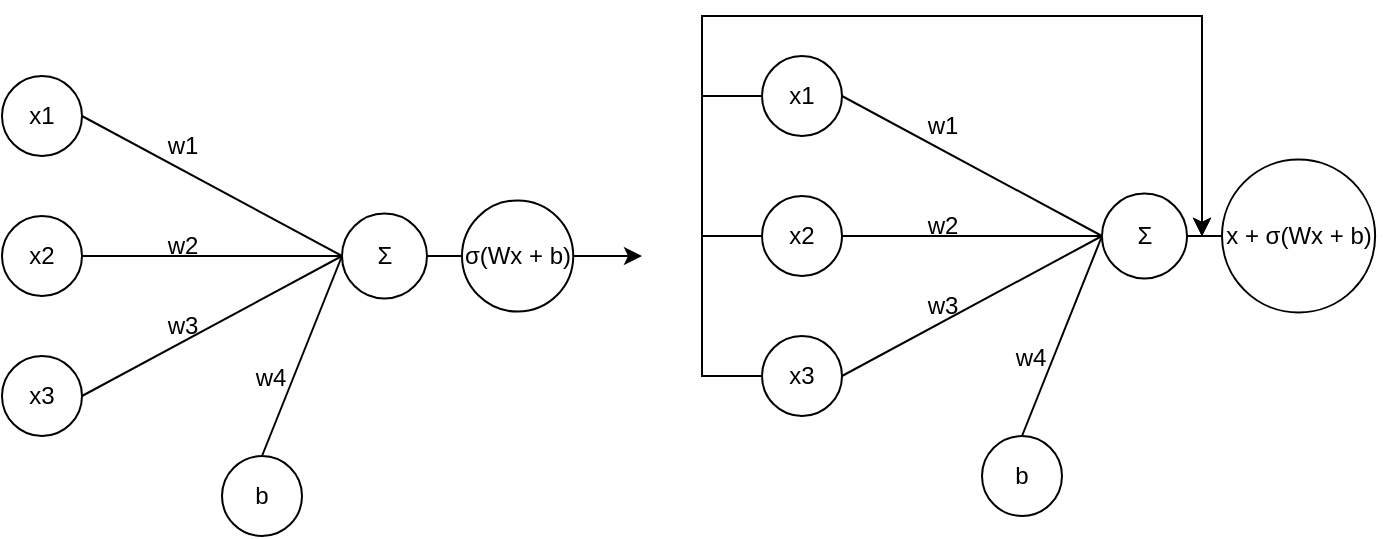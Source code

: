 <mxfile version="27.1.1">
  <diagram name="Page-1" id="qgjtkHOeFLeeyMpLybN0">
    <mxGraphModel dx="960" dy="493" grid="1" gridSize="10" guides="1" tooltips="1" connect="1" arrows="1" fold="1" page="1" pageScale="1" pageWidth="850" pageHeight="1100" math="0" shadow="0">
      <root>
        <mxCell id="0" />
        <mxCell id="1" parent="0" />
        <mxCell id="8wY-9UIG83ihLzjY41qd-6" style="rounded=0;orthogonalLoop=1;jettySize=auto;html=1;exitX=1;exitY=0.5;exitDx=0;exitDy=0;entryX=0;entryY=0.5;entryDx=0;entryDy=0;endArrow=none;endFill=1;startFill=0;" edge="1" parent="1" source="8wY-9UIG83ihLzjY41qd-1" target="8wY-9UIG83ihLzjY41qd-4">
          <mxGeometry relative="1" as="geometry" />
        </mxCell>
        <mxCell id="8wY-9UIG83ihLzjY41qd-1" value="x1" style="ellipse;whiteSpace=wrap;html=1;aspect=fixed;" vertex="1" parent="1">
          <mxGeometry x="70" y="120" width="40" height="40" as="geometry" />
        </mxCell>
        <mxCell id="8wY-9UIG83ihLzjY41qd-7" style="edgeStyle=orthogonalEdgeStyle;rounded=0;orthogonalLoop=1;jettySize=auto;html=1;exitX=1;exitY=0.5;exitDx=0;exitDy=0;entryX=0;entryY=0.5;entryDx=0;entryDy=0;endArrow=none;endFill=1;startFill=0;" edge="1" parent="1" source="8wY-9UIG83ihLzjY41qd-2" target="8wY-9UIG83ihLzjY41qd-4">
          <mxGeometry relative="1" as="geometry" />
        </mxCell>
        <mxCell id="8wY-9UIG83ihLzjY41qd-2" value="x2" style="ellipse;whiteSpace=wrap;html=1;aspect=fixed;" vertex="1" parent="1">
          <mxGeometry x="70" y="190" width="40" height="40" as="geometry" />
        </mxCell>
        <mxCell id="8wY-9UIG83ihLzjY41qd-8" style="rounded=0;orthogonalLoop=1;jettySize=auto;html=1;exitX=1;exitY=0.5;exitDx=0;exitDy=0;entryX=0;entryY=0.5;entryDx=0;entryDy=0;endArrow=none;endFill=1;startFill=0;" edge="1" parent="1" source="8wY-9UIG83ihLzjY41qd-3" target="8wY-9UIG83ihLzjY41qd-4">
          <mxGeometry relative="1" as="geometry" />
        </mxCell>
        <mxCell id="8wY-9UIG83ihLzjY41qd-3" value="x3" style="ellipse;whiteSpace=wrap;html=1;aspect=fixed;" vertex="1" parent="1">
          <mxGeometry x="70" y="260" width="40" height="40" as="geometry" />
        </mxCell>
        <mxCell id="8wY-9UIG83ihLzjY41qd-43" value="" style="edgeStyle=orthogonalEdgeStyle;rounded=0;orthogonalLoop=1;jettySize=auto;html=1;" edge="1" parent="1" source="8wY-9UIG83ihLzjY41qd-4" target="8wY-9UIG83ihLzjY41qd-42">
          <mxGeometry relative="1" as="geometry" />
        </mxCell>
        <mxCell id="8wY-9UIG83ihLzjY41qd-4" value="Σ" style="ellipse;whiteSpace=wrap;html=1;aspect=fixed;" vertex="1" parent="1">
          <mxGeometry x="240" y="188.75" width="42.5" height="42.5" as="geometry" />
        </mxCell>
        <mxCell id="8wY-9UIG83ihLzjY41qd-10" value="w1" style="text;html=1;align=center;verticalAlign=middle;resizable=0;points=[];autosize=1;strokeColor=none;fillColor=none;" vertex="1" parent="1">
          <mxGeometry x="140" y="140" width="40" height="30" as="geometry" />
        </mxCell>
        <mxCell id="8wY-9UIG83ihLzjY41qd-11" value="w2" style="text;html=1;align=center;verticalAlign=middle;resizable=0;points=[];autosize=1;strokeColor=none;fillColor=none;" vertex="1" parent="1">
          <mxGeometry x="140" y="190" width="40" height="30" as="geometry" />
        </mxCell>
        <mxCell id="8wY-9UIG83ihLzjY41qd-12" value="w3" style="text;html=1;align=center;verticalAlign=middle;resizable=0;points=[];autosize=1;strokeColor=none;fillColor=none;" vertex="1" parent="1">
          <mxGeometry x="140" y="230" width="40" height="30" as="geometry" />
        </mxCell>
        <mxCell id="8wY-9UIG83ihLzjY41qd-26" style="rounded=0;orthogonalLoop=1;jettySize=auto;html=1;exitX=0.5;exitY=0;exitDx=0;exitDy=0;entryX=0;entryY=0.5;entryDx=0;entryDy=0;endArrow=none;endFill=1;startFill=0;" edge="1" parent="1" source="8wY-9UIG83ihLzjY41qd-25" target="8wY-9UIG83ihLzjY41qd-4">
          <mxGeometry relative="1" as="geometry" />
        </mxCell>
        <mxCell id="8wY-9UIG83ihLzjY41qd-25" value="b" style="ellipse;whiteSpace=wrap;html=1;aspect=fixed;" vertex="1" parent="1">
          <mxGeometry x="180" y="310" width="40" height="40" as="geometry" />
        </mxCell>
        <mxCell id="8wY-9UIG83ihLzjY41qd-27" value="w4" style="text;html=1;align=center;verticalAlign=middle;resizable=0;points=[];autosize=1;strokeColor=none;fillColor=none;" vertex="1" parent="1">
          <mxGeometry x="184" y="256" width="40" height="30" as="geometry" />
        </mxCell>
        <mxCell id="8wY-9UIG83ihLzjY41qd-44" style="edgeStyle=orthogonalEdgeStyle;rounded=0;orthogonalLoop=1;jettySize=auto;html=1;" edge="1" parent="1" source="8wY-9UIG83ihLzjY41qd-42">
          <mxGeometry relative="1" as="geometry">
            <mxPoint x="390" y="210" as="targetPoint" />
          </mxGeometry>
        </mxCell>
        <mxCell id="8wY-9UIG83ihLzjY41qd-42" value="σ(Wx + b)" style="ellipse;whiteSpace=wrap;html=1;aspect=fixed;" vertex="1" parent="1">
          <mxGeometry x="300" y="182.19" width="55.62" height="55.62" as="geometry" />
        </mxCell>
        <mxCell id="8wY-9UIG83ihLzjY41qd-77" style="rounded=0;orthogonalLoop=1;jettySize=auto;html=1;exitX=1;exitY=0.5;exitDx=0;exitDy=0;entryX=0;entryY=0.5;entryDx=0;entryDy=0;endArrow=none;endFill=1;startFill=0;" edge="1" parent="1" source="8wY-9UIG83ihLzjY41qd-78" target="8wY-9UIG83ihLzjY41qd-84">
          <mxGeometry relative="1" as="geometry" />
        </mxCell>
        <mxCell id="8wY-9UIG83ihLzjY41qd-93" style="edgeStyle=orthogonalEdgeStyle;rounded=0;orthogonalLoop=1;jettySize=auto;html=1;" edge="1" parent="1" source="8wY-9UIG83ihLzjY41qd-78">
          <mxGeometry relative="1" as="geometry">
            <mxPoint x="670" y="200" as="targetPoint" />
            <Array as="points">
              <mxPoint x="420" y="130" />
              <mxPoint x="420" y="90" />
              <mxPoint x="670" y="90" />
            </Array>
          </mxGeometry>
        </mxCell>
        <mxCell id="8wY-9UIG83ihLzjY41qd-78" value="x1" style="ellipse;whiteSpace=wrap;html=1;aspect=fixed;" vertex="1" parent="1">
          <mxGeometry x="450" y="110" width="40" height="40" as="geometry" />
        </mxCell>
        <mxCell id="8wY-9UIG83ihLzjY41qd-79" style="edgeStyle=orthogonalEdgeStyle;rounded=0;orthogonalLoop=1;jettySize=auto;html=1;exitX=1;exitY=0.5;exitDx=0;exitDy=0;entryX=0;entryY=0.5;entryDx=0;entryDy=0;endArrow=none;endFill=1;startFill=0;" edge="1" parent="1" source="8wY-9UIG83ihLzjY41qd-80" target="8wY-9UIG83ihLzjY41qd-84">
          <mxGeometry relative="1" as="geometry" />
        </mxCell>
        <mxCell id="8wY-9UIG83ihLzjY41qd-94" style="edgeStyle=orthogonalEdgeStyle;rounded=0;orthogonalLoop=1;jettySize=auto;html=1;" edge="1" parent="1" source="8wY-9UIG83ihLzjY41qd-80">
          <mxGeometry relative="1" as="geometry">
            <mxPoint x="670" y="200" as="targetPoint" />
            <Array as="points">
              <mxPoint x="420" y="200" />
              <mxPoint x="420" y="90" />
              <mxPoint x="670" y="90" />
            </Array>
          </mxGeometry>
        </mxCell>
        <mxCell id="8wY-9UIG83ihLzjY41qd-80" value="x2" style="ellipse;whiteSpace=wrap;html=1;aspect=fixed;" vertex="1" parent="1">
          <mxGeometry x="450" y="180" width="40" height="40" as="geometry" />
        </mxCell>
        <mxCell id="8wY-9UIG83ihLzjY41qd-81" style="rounded=0;orthogonalLoop=1;jettySize=auto;html=1;exitX=1;exitY=0.5;exitDx=0;exitDy=0;entryX=0;entryY=0.5;entryDx=0;entryDy=0;endArrow=none;endFill=1;startFill=0;" edge="1" parent="1" source="8wY-9UIG83ihLzjY41qd-82" target="8wY-9UIG83ihLzjY41qd-84">
          <mxGeometry relative="1" as="geometry" />
        </mxCell>
        <mxCell id="8wY-9UIG83ihLzjY41qd-95" style="edgeStyle=orthogonalEdgeStyle;rounded=0;orthogonalLoop=1;jettySize=auto;html=1;" edge="1" parent="1" source="8wY-9UIG83ihLzjY41qd-82">
          <mxGeometry relative="1" as="geometry">
            <mxPoint x="670" y="200" as="targetPoint" />
            <Array as="points">
              <mxPoint x="420" y="270" />
              <mxPoint x="420" y="90" />
              <mxPoint x="670" y="90" />
            </Array>
          </mxGeometry>
        </mxCell>
        <mxCell id="8wY-9UIG83ihLzjY41qd-82" value="x3" style="ellipse;whiteSpace=wrap;html=1;aspect=fixed;" vertex="1" parent="1">
          <mxGeometry x="450" y="250" width="40" height="40" as="geometry" />
        </mxCell>
        <mxCell id="8wY-9UIG83ihLzjY41qd-83" value="" style="edgeStyle=orthogonalEdgeStyle;rounded=0;orthogonalLoop=1;jettySize=auto;html=1;" edge="1" parent="1" source="8wY-9UIG83ihLzjY41qd-84" target="8wY-9UIG83ihLzjY41qd-92">
          <mxGeometry relative="1" as="geometry" />
        </mxCell>
        <mxCell id="8wY-9UIG83ihLzjY41qd-84" value="Σ" style="ellipse;whiteSpace=wrap;html=1;aspect=fixed;" vertex="1" parent="1">
          <mxGeometry x="620" y="178.75" width="42.5" height="42.5" as="geometry" />
        </mxCell>
        <mxCell id="8wY-9UIG83ihLzjY41qd-85" value="w1" style="text;html=1;align=center;verticalAlign=middle;resizable=0;points=[];autosize=1;strokeColor=none;fillColor=none;" vertex="1" parent="1">
          <mxGeometry x="520" y="130" width="40" height="30" as="geometry" />
        </mxCell>
        <mxCell id="8wY-9UIG83ihLzjY41qd-86" value="w2" style="text;html=1;align=center;verticalAlign=middle;resizable=0;points=[];autosize=1;strokeColor=none;fillColor=none;" vertex="1" parent="1">
          <mxGeometry x="520" y="180" width="40" height="30" as="geometry" />
        </mxCell>
        <mxCell id="8wY-9UIG83ihLzjY41qd-87" value="w3" style="text;html=1;align=center;verticalAlign=middle;resizable=0;points=[];autosize=1;strokeColor=none;fillColor=none;" vertex="1" parent="1">
          <mxGeometry x="520" y="220" width="40" height="30" as="geometry" />
        </mxCell>
        <mxCell id="8wY-9UIG83ihLzjY41qd-88" style="rounded=0;orthogonalLoop=1;jettySize=auto;html=1;exitX=0.5;exitY=0;exitDx=0;exitDy=0;entryX=0;entryY=0.5;entryDx=0;entryDy=0;endArrow=none;endFill=1;startFill=0;" edge="1" parent="1" source="8wY-9UIG83ihLzjY41qd-89" target="8wY-9UIG83ihLzjY41qd-84">
          <mxGeometry relative="1" as="geometry" />
        </mxCell>
        <mxCell id="8wY-9UIG83ihLzjY41qd-89" value="b" style="ellipse;whiteSpace=wrap;html=1;aspect=fixed;" vertex="1" parent="1">
          <mxGeometry x="560" y="300" width="40" height="40" as="geometry" />
        </mxCell>
        <mxCell id="8wY-9UIG83ihLzjY41qd-90" value="w4" style="text;html=1;align=center;verticalAlign=middle;resizable=0;points=[];autosize=1;strokeColor=none;fillColor=none;" vertex="1" parent="1">
          <mxGeometry x="564" y="246" width="40" height="30" as="geometry" />
        </mxCell>
        <mxCell id="8wY-9UIG83ihLzjY41qd-92" value="x + σ(Wx + b)" style="ellipse;whiteSpace=wrap;html=1;aspect=fixed;" vertex="1" parent="1">
          <mxGeometry x="680" y="161.72" width="76.56" height="76.56" as="geometry" />
        </mxCell>
      </root>
    </mxGraphModel>
  </diagram>
</mxfile>
